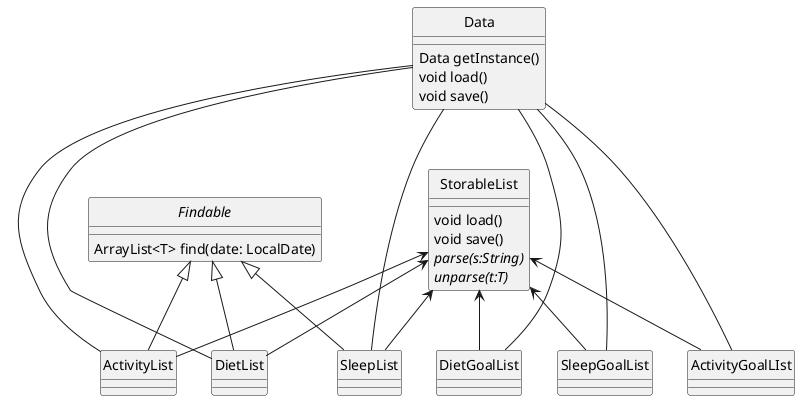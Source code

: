 @startuml
'https://plantuml.com/class-diagram
hide circle


class StorableList{
    void load()
    void save()
    {abstract} parse(s:String)
    {abstract} unparse(t:T)

}

class ActivityList{}
class ActivityGoalLIst{}
class DietList{}
class DietGoalList{}
class SleepList{}
class SleepGoalList{

}
interface Findable{
    ArrayList<T> find(date: LocalDate)
}
class Data{
    Data getInstance()
    void load()
    void save()
}

Findable <|-- ActivityList
Findable <|-- DietList
Findable <|-- SleepList

StorableList <-- ActivityList
StorableList <-- DietList
StorableList <-- SleepList
StorableList <-- ActivityGoalLIst
StorableList <-- DietGoalList
StorableList <-- SleepGoalList

Data --- ActivityList
Data --- DietList
Data --- SleepList
Data --- ActivityGoalLIst
Data --- DietGoalList
Data --- SleepGoalList





@enduml